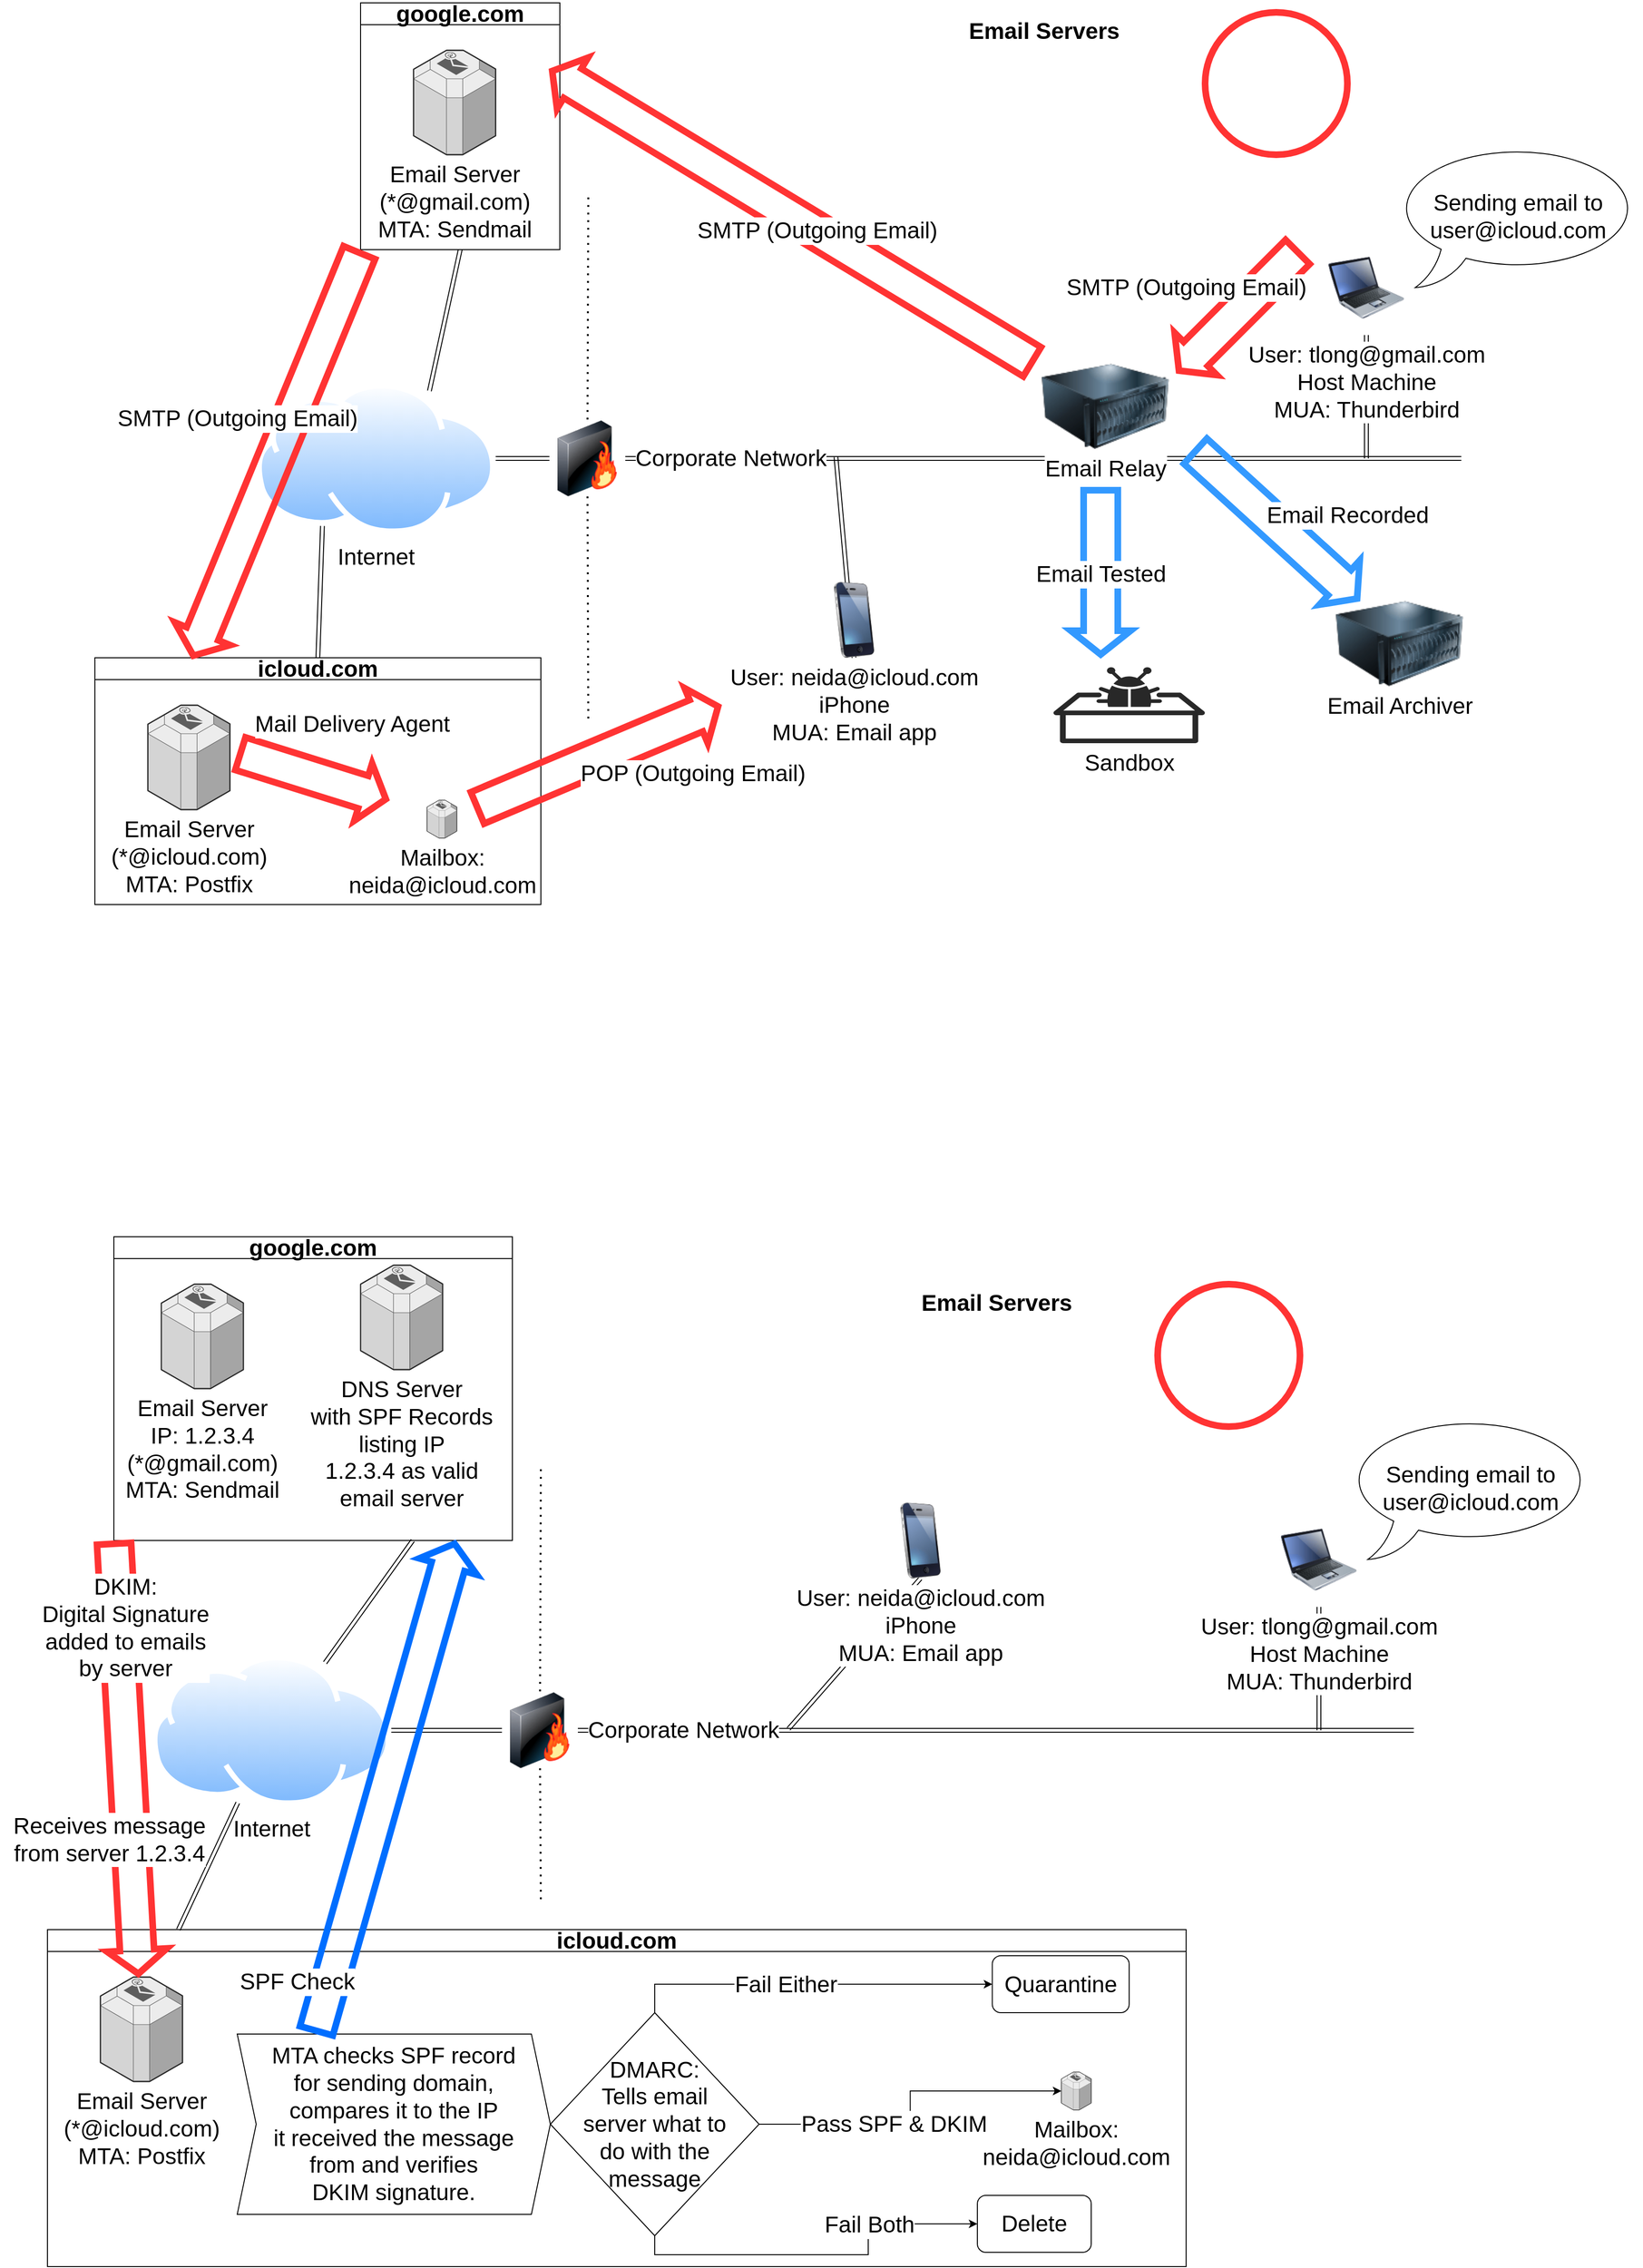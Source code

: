 <mxfile version="21.5.0" type="github">
  <diagram name="Page-1" id="e3a06f82-3646-2815-327d-82caf3d4e204">
    <mxGraphModel dx="2107" dy="1184" grid="1" gridSize="10" guides="1" tooltips="1" connect="1" arrows="1" fold="1" page="1" pageScale="1.5" pageWidth="1169" pageHeight="826" background="none" math="0" shadow="0">
      <root>
        <mxCell id="0" style=";html=1;" />
        <mxCell id="1" style=";html=1;" parent="0" />
        <mxCell id="tentwsTDsZKtuL-YGYM0-8" value="" style="shape=link;html=1;rounded=0;fontSize=24;labelBackgroundColor=none;entryX=0.444;entryY=-0.015;entryDx=0;entryDy=0;entryPerimeter=0;exitX=0.5;exitY=1;exitDx=0;exitDy=0;" edge="1" parent="1" source="tentwsTDsZKtuL-YGYM0-7">
          <mxGeometry width="100" relative="1" as="geometry">
            <mxPoint x="880" y="420.5" as="sourcePoint" />
            <mxPoint x="881" y="498.5" as="targetPoint" />
          </mxGeometry>
        </mxCell>
        <mxCell id="KqSf9Hwdw_-mJAA5NMdA-5" value="" style="shape=link;html=1;rounded=0;exitX=0.5;exitY=1;exitDx=0;exitDy=0;fontSize=24;labelBackgroundColor=none;" parent="1" source="RgH2JHaKkqkQcPpsvsZi-15" edge="1">
          <mxGeometry width="100" relative="1" as="geometry">
            <mxPoint x="1290" y="460" as="sourcePoint" />
            <mxPoint x="1440" y="500" as="targetPoint" />
          </mxGeometry>
        </mxCell>
        <mxCell id="RgH2JHaKkqkQcPpsvsZi-17" value="" style="shape=link;html=1;rounded=0;exitX=1;exitY=0.5;exitDx=0;exitDy=0;fontSize=24;labelBackgroundColor=none;" parent="1" edge="1">
          <mxGeometry width="100" relative="1" as="geometry">
            <mxPoint x="659" y="500" as="sourcePoint" />
            <mxPoint x="1540" y="500" as="targetPoint" />
          </mxGeometry>
        </mxCell>
        <mxCell id="KqSf9Hwdw_-mJAA5NMdA-9" value="Corporate Network" style="edgeLabel;html=1;align=center;verticalAlign=middle;resizable=0;points=[];fontSize=24;" parent="RgH2JHaKkqkQcPpsvsZi-17" vertex="1" connectable="0">
          <mxGeometry x="-0.124" y="1" relative="1" as="geometry">
            <mxPoint x="-275" y="1" as="offset" />
          </mxGeometry>
        </mxCell>
        <mxCell id="6a7d8f32e03d9370-62" value="Email Servers" style="text;strokeColor=none;fillColor=none;html=1;fontSize=24;fontStyle=1;verticalAlign=middle;align=center;fontColor=default;labelBackgroundColor=none;" parent="1" vertex="1">
          <mxGeometry x="669" y="30" width="861" height="40" as="geometry" />
        </mxCell>
        <mxCell id="RgH2JHaKkqkQcPpsvsZi-2" value="Internet" style="image;aspect=fixed;perimeter=ellipsePerimeter;html=1;align=center;shadow=0;dashed=0;spacingTop=3;image=img/lib/active_directory/internet_cloud.svg;fontSize=24;fontColor=default;labelBackgroundColor=none;" parent="1" vertex="1">
          <mxGeometry x="270" y="420.5" width="252.38" height="159" as="geometry" />
        </mxCell>
        <mxCell id="RgH2JHaKkqkQcPpsvsZi-4" value="" style="endArrow=none;dashed=1;html=1;dashPattern=1 3;strokeWidth=2;rounded=0;fontSize=24;fontColor=default;labelBackgroundColor=none;" parent="1" edge="1">
          <mxGeometry width="50" height="50" relative="1" as="geometry">
            <mxPoint x="619.145" y="540" as="sourcePoint" />
            <mxPoint x="620" y="775" as="targetPoint" />
          </mxGeometry>
        </mxCell>
        <mxCell id="RgH2JHaKkqkQcPpsvsZi-15" value="User: tlong@gmail.com&lt;br&gt;Host Machine&lt;br&gt;MUA: Thunderbird" style="image;html=1;image=img/lib/clip_art/computers/Laptop_128x128.png;fontSize=24;labelBackgroundColor=default;" parent="1" vertex="1">
          <mxGeometry x="1400" y="270" width="80" height="100" as="geometry" />
        </mxCell>
        <mxCell id="KqSf9Hwdw_-mJAA5NMdA-3" value="" style="shape=link;html=1;rounded=0;exitX=1;exitY=0.5;exitDx=0;exitDy=0;entryX=0;entryY=0.5;entryDx=0;entryDy=0;fontSize=24;labelBackgroundColor=none;" parent="1" source="RgH2JHaKkqkQcPpsvsZi-2" edge="1">
          <mxGeometry width="100" relative="1" as="geometry">
            <mxPoint x="522" y="500" as="sourcePoint" />
            <mxPoint x="579" y="500" as="targetPoint" />
          </mxGeometry>
        </mxCell>
        <mxCell id="KqSf9Hwdw_-mJAA5NMdA-4" value="" style="endArrow=none;dashed=1;html=1;dashPattern=1 3;strokeWidth=2;rounded=0;fontSize=24;fontColor=default;labelBackgroundColor=none;" parent="1" edge="1">
          <mxGeometry width="50" height="50" relative="1" as="geometry">
            <mxPoint x="620" y="225" as="sourcePoint" />
            <mxPoint x="619.145" y="460" as="targetPoint" />
          </mxGeometry>
        </mxCell>
        <mxCell id="TxpGBSmb_Rb3wldLJPdr-1" value="" style="image;html=1;image=img/lib/clip_art/networking/Firewall-page1_128x128.png" parent="1" vertex="1">
          <mxGeometry x="579" y="460" width="80" height="80" as="geometry" />
        </mxCell>
        <mxCell id="E2bT5KaukK148jxZRu-1-1" value="" style="ellipse;whiteSpace=wrap;html=1;aspect=fixed;strokeColor=#FF3333;fillColor=none;strokeWidth=7;" parent="1" vertex="1">
          <mxGeometry x="1270" y="30" width="150" height="150" as="geometry" />
        </mxCell>
        <mxCell id="E2bT5KaukK148jxZRu-1-2" value="" style="shape=flexArrow;endArrow=classic;html=1;rounded=0;strokeColor=#FF3333;fillColor=none;strokeWidth=7;fontSize=24;width=30;" parent="1" edge="1">
          <mxGeometry width="50" height="50" relative="1" as="geometry">
            <mxPoint x="1370" y="280" as="sourcePoint" />
            <mxPoint x="1240" y="410" as="targetPoint" />
          </mxGeometry>
        </mxCell>
        <mxCell id="tentwsTDsZKtuL-YGYM0-9" value="SMTP (Outgoing Email)" style="edgeLabel;html=1;align=center;verticalAlign=middle;resizable=0;points=[];fontSize=24;" vertex="1" connectable="0" parent="E2bT5KaukK148jxZRu-1-2">
          <mxGeometry x="-0.558" y="-3" relative="1" as="geometry">
            <mxPoint x="-89" y="13" as="offset" />
          </mxGeometry>
        </mxCell>
        <mxCell id="E2bT5KaukK148jxZRu-1-4" value="&lt;font style=&quot;font-size: 24px;&quot;&gt;google.com&lt;/font&gt;" style="swimlane;whiteSpace=wrap;html=1;" parent="1" vertex="1">
          <mxGeometry x="380" y="20" width="210" height="260" as="geometry" />
        </mxCell>
        <mxCell id="tentwsTDsZKtuL-YGYM0-1" value="Email Server&lt;br&gt;(*@gmail.com)&lt;br&gt;MTA: Sendmail" style="verticalLabelPosition=bottom;html=1;verticalAlign=top;strokeWidth=1;align=center;outlineConnect=0;dashed=0;outlineConnect=0;shape=mxgraph.aws3d.email_service;fillColor=#ECECEC;strokeColor=#5E5E5E;aspect=fixed;fontSize=24;" vertex="1" parent="E2bT5KaukK148jxZRu-1-4">
          <mxGeometry x="55.87" y="50" width="86.51" height="110" as="geometry" />
        </mxCell>
        <mxCell id="E2bT5KaukK148jxZRu-1-7" value="" style="shape=link;html=1;rounded=0;fontSize=24;labelBackgroundColor=none;exitX=0.5;exitY=1;exitDx=0;exitDy=0;entryX=0.75;entryY=0;entryDx=0;entryDy=0;" parent="1" source="E2bT5KaukK148jxZRu-1-4" target="RgH2JHaKkqkQcPpsvsZi-2" edge="1">
          <mxGeometry width="100" relative="1" as="geometry">
            <mxPoint x="360" y="277.19" as="sourcePoint" />
            <mxPoint x="554" y="470.19" as="targetPoint" />
          </mxGeometry>
        </mxCell>
        <mxCell id="FYgPK7Z1jiXgrqDPi6gt-2" value="&lt;span style=&quot;font-size: 24px;&quot;&gt;Sending email to user@icloud.com&lt;/span&gt;" style="whiteSpace=wrap;html=1;shape=mxgraph.basic.oval_callout" parent="1" vertex="1">
          <mxGeometry x="1470" y="170" width="260" height="150" as="geometry" />
        </mxCell>
        <mxCell id="tentwsTDsZKtuL-YGYM0-2" value="&lt;font style=&quot;font-size: 24px;&quot;&gt;icloud.com&lt;/font&gt;" style="swimlane;whiteSpace=wrap;html=1;" vertex="1" parent="1">
          <mxGeometry x="100" y="710" width="470" height="260" as="geometry" />
        </mxCell>
        <mxCell id="tentwsTDsZKtuL-YGYM0-3" value="Email Server&lt;br&gt;(*@icloud.com)&lt;br&gt;MTA: Postfix" style="verticalLabelPosition=bottom;html=1;verticalAlign=top;strokeWidth=1;align=center;outlineConnect=0;dashed=0;outlineConnect=0;shape=mxgraph.aws3d.email_service;fillColor=#ECECEC;strokeColor=#5E5E5E;aspect=fixed;fontSize=24;" vertex="1" parent="tentwsTDsZKtuL-YGYM0-2">
          <mxGeometry x="55.87" y="50" width="86.51" height="110" as="geometry" />
        </mxCell>
        <mxCell id="tentwsTDsZKtuL-YGYM0-16" value="" style="shape=flexArrow;endArrow=classic;html=1;rounded=0;strokeColor=#FF3333;fillColor=none;strokeWidth=7;fontSize=24;width=30;entryX=0.265;entryY=0;entryDx=0;entryDy=0;entryPerimeter=0;" edge="1" parent="tentwsTDsZKtuL-YGYM0-2">
          <mxGeometry width="50" height="50" relative="1" as="geometry">
            <mxPoint x="150" y="100" as="sourcePoint" />
            <mxPoint x="309.987" y="150" as="targetPoint" />
          </mxGeometry>
        </mxCell>
        <mxCell id="tentwsTDsZKtuL-YGYM0-17" value="Mail Delivery Agent" style="edgeLabel;html=1;align=center;verticalAlign=middle;resizable=0;points=[];fontSize=24;" vertex="1" connectable="0" parent="tentwsTDsZKtuL-YGYM0-16">
          <mxGeometry x="-0.558" y="-3" relative="1" as="geometry">
            <mxPoint x="86" y="-44" as="offset" />
          </mxGeometry>
        </mxCell>
        <mxCell id="tentwsTDsZKtuL-YGYM0-87" value="Mailbox:&lt;br&gt;neida@icloud.com" style="verticalLabelPosition=bottom;html=1;verticalAlign=top;strokeWidth=1;align=center;outlineConnect=0;dashed=0;outlineConnect=0;shape=mxgraph.aws3d.email_service;fillColor=#ECECEC;strokeColor=#5E5E5E;aspect=fixed;fontSize=24;" vertex="1" parent="tentwsTDsZKtuL-YGYM0-2">
          <mxGeometry x="350" y="150" width="31.46" height="40" as="geometry" />
        </mxCell>
        <mxCell id="tentwsTDsZKtuL-YGYM0-4" value="" style="shape=link;html=1;rounded=0;fontSize=24;labelBackgroundColor=none;entryX=0.5;entryY=0;entryDx=0;entryDy=0;exitX=0.25;exitY=1;exitDx=0;exitDy=0;" edge="1" parent="1" source="RgH2JHaKkqkQcPpsvsZi-2" target="tentwsTDsZKtuL-YGYM0-2">
          <mxGeometry width="100" relative="1" as="geometry">
            <mxPoint x="270" y="561.04" as="sourcePoint" />
            <mxPoint x="238" y="710.04" as="targetPoint" />
          </mxGeometry>
        </mxCell>
        <mxCell id="tentwsTDsZKtuL-YGYM0-7" value="User: neida@icloud.com&lt;br&gt;iPhone&lt;br style=&quot;font-size: 24px;&quot;&gt;MUA: Email app" style="image;html=1;image=img/lib/clip_art/telecommunication/iPhone_128x128.png;fontSize=24;" vertex="1" parent="1">
          <mxGeometry x="860" y="630" width="80" height="80" as="geometry" />
        </mxCell>
        <mxCell id="tentwsTDsZKtuL-YGYM0-20" value="" style="shape=flexArrow;endArrow=classic;html=1;rounded=0;strokeColor=#FF3333;fillColor=none;strokeWidth=7;fontSize=24;width=30;entryX=0.218;entryY=0.004;entryDx=0;entryDy=0;entryPerimeter=0;exitX=0;exitY=1;exitDx=0;exitDy=0;" edge="1" parent="1" source="E2bT5KaukK148jxZRu-1-4" target="tentwsTDsZKtuL-YGYM0-2">
          <mxGeometry width="50" height="50" relative="1" as="geometry">
            <mxPoint x="820" y="450" as="sourcePoint" />
            <mxPoint x="30" y="310" as="targetPoint" />
          </mxGeometry>
        </mxCell>
        <mxCell id="tentwsTDsZKtuL-YGYM0-21" value="SMTP (Outgoing Email)" style="edgeLabel;html=1;align=center;verticalAlign=middle;resizable=0;points=[];fontSize=24;" vertex="1" connectable="0" parent="tentwsTDsZKtuL-YGYM0-20">
          <mxGeometry x="-0.558" y="-3" relative="1" as="geometry">
            <mxPoint x="-88" y="84" as="offset" />
          </mxGeometry>
        </mxCell>
        <mxCell id="tentwsTDsZKtuL-YGYM0-22" value="Email Relay" style="image;html=1;image=img/lib/clip_art/computers/Server_128x128.png;fontSize=24;" vertex="1" parent="1">
          <mxGeometry x="1070" y="400" width="190" height="90" as="geometry" />
        </mxCell>
        <mxCell id="tentwsTDsZKtuL-YGYM0-23" value="Email Archiver" style="image;html=1;image=img/lib/clip_art/computers/Server_128x128.png;fontSize=24;" vertex="1" parent="1">
          <mxGeometry x="1380" y="650" width="190" height="90" as="geometry" />
        </mxCell>
        <mxCell id="tentwsTDsZKtuL-YGYM0-24" value="" style="shape=flexArrow;endArrow=classic;html=1;rounded=0;strokeColor=#FF3333;fillColor=none;strokeWidth=7;fontSize=24;width=30;" edge="1" parent="1" source="tentwsTDsZKtuL-YGYM0-22">
          <mxGeometry width="50" height="50" relative="1" as="geometry">
            <mxPoint x="1056.11" y="70" as="sourcePoint" />
            <mxPoint x="579" y="90" as="targetPoint" />
          </mxGeometry>
        </mxCell>
        <mxCell id="tentwsTDsZKtuL-YGYM0-25" value="SMTP (Outgoing Email)" style="edgeLabel;html=1;align=center;verticalAlign=middle;resizable=0;points=[];fontSize=24;" vertex="1" connectable="0" parent="tentwsTDsZKtuL-YGYM0-24">
          <mxGeometry x="-0.558" y="-3" relative="1" as="geometry">
            <mxPoint x="-119" y="-69" as="offset" />
          </mxGeometry>
        </mxCell>
        <mxCell id="tentwsTDsZKtuL-YGYM0-26" value="" style="shape=flexArrow;endArrow=classic;html=1;rounded=0;strokeColor=#3399FF;fillColor=none;strokeWidth=7;fontSize=24;width=30;" edge="1" parent="1">
          <mxGeometry width="50" height="50" relative="1" as="geometry">
            <mxPoint x="1257.2" y="490" as="sourcePoint" />
            <mxPoint x="1432.81" y="650" as="targetPoint" />
          </mxGeometry>
        </mxCell>
        <mxCell id="tentwsTDsZKtuL-YGYM0-27" value="Email Recorded" style="edgeLabel;html=1;align=center;verticalAlign=middle;resizable=0;points=[];fontSize=24;" vertex="1" connectable="0" parent="tentwsTDsZKtuL-YGYM0-26">
          <mxGeometry x="-0.558" y="-3" relative="1" as="geometry">
            <mxPoint x="126" y="32" as="offset" />
          </mxGeometry>
        </mxCell>
        <mxCell id="tentwsTDsZKtuL-YGYM0-28" value="Sandbox" style="verticalLabelPosition=bottom;sketch=0;html=1;fillColor=#282828;strokeColor=none;verticalAlign=top;pointerEvents=1;align=center;shape=mxgraph.cisco_safe.security_icons.malware_sandbox;fontSize=24;" vertex="1" parent="1">
          <mxGeometry x="1110" y="720" width="160" height="80" as="geometry" />
        </mxCell>
        <mxCell id="tentwsTDsZKtuL-YGYM0-29" value="" style="shape=flexArrow;endArrow=classic;html=1;rounded=0;strokeColor=#3399FF;fillColor=none;strokeWidth=7;fontSize=24;width=30;" edge="1" parent="1">
          <mxGeometry width="50" height="50" relative="1" as="geometry">
            <mxPoint x="1160" y="530" as="sourcePoint" />
            <mxPoint x="1160" y="710" as="targetPoint" />
          </mxGeometry>
        </mxCell>
        <mxCell id="tentwsTDsZKtuL-YGYM0-30" value="Email Tested" style="edgeLabel;html=1;align=center;verticalAlign=middle;resizable=0;points=[];fontSize=24;" vertex="1" connectable="0" parent="tentwsTDsZKtuL-YGYM0-29">
          <mxGeometry x="-0.558" y="-3" relative="1" as="geometry">
            <mxPoint x="3" y="52" as="offset" />
          </mxGeometry>
        </mxCell>
        <mxCell id="tentwsTDsZKtuL-YGYM0-31" value="" style="shape=link;html=1;rounded=0;fontSize=24;labelBackgroundColor=none;entryX=0.444;entryY=-0.015;entryDx=0;entryDy=0;entryPerimeter=0;exitX=0.5;exitY=1;exitDx=0;exitDy=0;" edge="1" parent="1" source="tentwsTDsZKtuL-YGYM0-54">
          <mxGeometry width="100" relative="1" as="geometry">
            <mxPoint x="830" y="1760.5" as="sourcePoint" />
            <mxPoint x="831" y="1838.5" as="targetPoint" />
          </mxGeometry>
        </mxCell>
        <mxCell id="tentwsTDsZKtuL-YGYM0-32" value="" style="shape=link;html=1;rounded=0;exitX=0.5;exitY=1;exitDx=0;exitDy=0;fontSize=24;labelBackgroundColor=none;" edge="1" parent="1" source="tentwsTDsZKtuL-YGYM0-38">
          <mxGeometry width="100" relative="1" as="geometry">
            <mxPoint x="1240" y="1800" as="sourcePoint" />
            <mxPoint x="1390" y="1840" as="targetPoint" />
          </mxGeometry>
        </mxCell>
        <mxCell id="tentwsTDsZKtuL-YGYM0-33" value="" style="shape=link;html=1;rounded=0;exitX=1;exitY=0.5;exitDx=0;exitDy=0;fontSize=24;labelBackgroundColor=none;" edge="1" parent="1">
          <mxGeometry width="100" relative="1" as="geometry">
            <mxPoint x="609" y="1840" as="sourcePoint" />
            <mxPoint x="1490" y="1840" as="targetPoint" />
          </mxGeometry>
        </mxCell>
        <mxCell id="tentwsTDsZKtuL-YGYM0-34" value="Corporate Network" style="edgeLabel;html=1;align=center;verticalAlign=middle;resizable=0;points=[];fontSize=24;" vertex="1" connectable="0" parent="tentwsTDsZKtuL-YGYM0-33">
          <mxGeometry x="-0.124" y="1" relative="1" as="geometry">
            <mxPoint x="-275" y="1" as="offset" />
          </mxGeometry>
        </mxCell>
        <mxCell id="tentwsTDsZKtuL-YGYM0-35" value="Email Servers" style="text;strokeColor=none;fillColor=none;html=1;fontSize=24;fontStyle=1;verticalAlign=middle;align=center;fontColor=default;labelBackgroundColor=none;" vertex="1" parent="1">
          <mxGeometry x="619" y="1370" width="861" height="40" as="geometry" />
        </mxCell>
        <mxCell id="tentwsTDsZKtuL-YGYM0-36" value="Internet" style="image;aspect=fixed;perimeter=ellipsePerimeter;html=1;align=center;shadow=0;dashed=0;spacingTop=3;image=img/lib/active_directory/internet_cloud.svg;fontSize=24;fontColor=default;labelBackgroundColor=none;" vertex="1" parent="1">
          <mxGeometry x="160" y="1760.5" width="252.38" height="159" as="geometry" />
        </mxCell>
        <mxCell id="tentwsTDsZKtuL-YGYM0-37" value="" style="endArrow=none;dashed=1;html=1;dashPattern=1 3;strokeWidth=2;rounded=0;fontSize=24;fontColor=default;labelBackgroundColor=none;" edge="1" parent="1">
          <mxGeometry width="50" height="50" relative="1" as="geometry">
            <mxPoint x="569.145" y="1880" as="sourcePoint" />
            <mxPoint x="570" y="2020" as="targetPoint" />
          </mxGeometry>
        </mxCell>
        <mxCell id="tentwsTDsZKtuL-YGYM0-38" value="User: tlong@gmail.com&lt;br&gt;Host Machine&lt;br&gt;MUA: Thunderbird" style="image;html=1;image=img/lib/clip_art/computers/Laptop_128x128.png;fontSize=24;labelBackgroundColor=default;" vertex="1" parent="1">
          <mxGeometry x="1350" y="1610" width="80" height="100" as="geometry" />
        </mxCell>
        <mxCell id="tentwsTDsZKtuL-YGYM0-39" value="" style="shape=link;html=1;rounded=0;exitX=1;exitY=0.5;exitDx=0;exitDy=0;entryX=0;entryY=0.5;entryDx=0;entryDy=0;fontSize=24;labelBackgroundColor=none;" edge="1" parent="1" source="tentwsTDsZKtuL-YGYM0-36">
          <mxGeometry width="100" relative="1" as="geometry">
            <mxPoint x="472" y="1840" as="sourcePoint" />
            <mxPoint x="529" y="1840" as="targetPoint" />
          </mxGeometry>
        </mxCell>
        <mxCell id="tentwsTDsZKtuL-YGYM0-40" value="" style="endArrow=none;dashed=1;html=1;dashPattern=1 3;strokeWidth=2;rounded=0;fontSize=24;fontColor=default;labelBackgroundColor=none;" edge="1" parent="1">
          <mxGeometry width="50" height="50" relative="1" as="geometry">
            <mxPoint x="570" y="1565" as="sourcePoint" />
            <mxPoint x="569.145" y="1800" as="targetPoint" />
          </mxGeometry>
        </mxCell>
        <mxCell id="tentwsTDsZKtuL-YGYM0-41" value="" style="image;html=1;image=img/lib/clip_art/networking/Firewall-page1_128x128.png" vertex="1" parent="1">
          <mxGeometry x="529" y="1800" width="80" height="80" as="geometry" />
        </mxCell>
        <mxCell id="tentwsTDsZKtuL-YGYM0-42" value="" style="ellipse;whiteSpace=wrap;html=1;aspect=fixed;strokeColor=#FF3333;fillColor=none;strokeWidth=7;" vertex="1" parent="1">
          <mxGeometry x="1220" y="1370" width="150" height="150" as="geometry" />
        </mxCell>
        <mxCell id="tentwsTDsZKtuL-YGYM0-47" value="" style="shape=link;html=1;rounded=0;fontSize=24;labelBackgroundColor=none;exitX=0.5;exitY=1;exitDx=0;exitDy=0;entryX=0.75;entryY=0;entryDx=0;entryDy=0;" edge="1" parent="1" target="tentwsTDsZKtuL-YGYM0-36">
          <mxGeometry width="100" relative="1" as="geometry">
            <mxPoint x="435" y="1640" as="sourcePoint" />
            <mxPoint x="504" y="1810.19" as="targetPoint" />
          </mxGeometry>
        </mxCell>
        <mxCell id="tentwsTDsZKtuL-YGYM0-48" value="&lt;span style=&quot;font-size: 24px;&quot;&gt;Sending email to user@icloud.com&lt;/span&gt;" style="whiteSpace=wrap;html=1;shape=mxgraph.basic.oval_callout" vertex="1" parent="1">
          <mxGeometry x="1420" y="1510" width="260" height="150" as="geometry" />
        </mxCell>
        <mxCell id="tentwsTDsZKtuL-YGYM0-49" value="&lt;font style=&quot;font-size: 24px;&quot;&gt;icloud.com&lt;/font&gt;" style="swimlane;whiteSpace=wrap;html=1;" vertex="1" parent="1">
          <mxGeometry x="50" y="2050" width="1200" height="355" as="geometry" />
        </mxCell>
        <mxCell id="tentwsTDsZKtuL-YGYM0-50" value="Email Server&lt;br&gt;(*@icloud.com)&lt;br&gt;MTA: Postfix" style="verticalLabelPosition=bottom;html=1;verticalAlign=top;strokeWidth=1;align=center;outlineConnect=0;dashed=0;outlineConnect=0;shape=mxgraph.aws3d.email_service;fillColor=#ECECEC;strokeColor=#5E5E5E;aspect=fixed;fontSize=24;" vertex="1" parent="tentwsTDsZKtuL-YGYM0-49">
          <mxGeometry x="55.87" y="50" width="86.51" height="110" as="geometry" />
        </mxCell>
        <mxCell id="tentwsTDsZKtuL-YGYM0-77" value="&lt;font style=&quot;font-size: 24px;&quot;&gt;&lt;br&gt;&lt;/font&gt;" style="text;html=1;align=center;verticalAlign=middle;resizable=0;points=[];autosize=1;strokeColor=none;fillColor=none;" vertex="1" parent="tentwsTDsZKtuL-YGYM0-49">
          <mxGeometry x="310" y="170" width="20" height="40" as="geometry" />
        </mxCell>
        <mxCell id="tentwsTDsZKtuL-YGYM0-90" value="MTA checks SPF record&lt;br style=&quot;border-color: var(--border-color); font-size: 24px;&quot;&gt;&lt;span style=&quot;font-size: 24px;&quot;&gt;for sending domain,&lt;/span&gt;&lt;br style=&quot;border-color: var(--border-color); font-size: 24px;&quot;&gt;&lt;span style=&quot;font-size: 24px;&quot;&gt;compares it to the IP&lt;/span&gt;&lt;br style=&quot;border-color: var(--border-color); font-size: 24px;&quot;&gt;&lt;span style=&quot;font-size: 24px;&quot;&gt;it received the message&lt;/span&gt;&lt;br style=&quot;border-color: var(--border-color); font-size: 24px;&quot;&gt;&lt;span style=&quot;font-size: 24px;&quot;&gt;from&amp;nbsp;and verifies&lt;/span&gt;&lt;br style=&quot;border-color: var(--border-color); font-size: 24px;&quot;&gt;&lt;span style=&quot;font-size: 24px;&quot;&gt;DKIM signature.&lt;/span&gt;" style="shape=step;perimeter=stepPerimeter;whiteSpace=wrap;html=1;fixedSize=1;fontSize=24;" vertex="1" parent="tentwsTDsZKtuL-YGYM0-49">
          <mxGeometry x="200" y="110" width="330" height="190" as="geometry" />
        </mxCell>
        <mxCell id="tentwsTDsZKtuL-YGYM0-97" style="edgeStyle=orthogonalEdgeStyle;rounded=0;orthogonalLoop=1;jettySize=auto;html=1;exitX=0.5;exitY=0;exitDx=0;exitDy=0;entryX=0;entryY=0.5;entryDx=0;entryDy=0;" edge="1" parent="tentwsTDsZKtuL-YGYM0-49" source="tentwsTDsZKtuL-YGYM0-91" target="tentwsTDsZKtuL-YGYM0-95">
          <mxGeometry relative="1" as="geometry" />
        </mxCell>
        <mxCell id="tentwsTDsZKtuL-YGYM0-100" value="&lt;font style=&quot;font-size: 24px;&quot;&gt;Fail Either&lt;/font&gt;" style="edgeLabel;html=1;align=center;verticalAlign=middle;resizable=0;points=[];" vertex="1" connectable="0" parent="tentwsTDsZKtuL-YGYM0-97">
          <mxGeometry x="-0.129" relative="1" as="geometry">
            <mxPoint as="offset" />
          </mxGeometry>
        </mxCell>
        <mxCell id="tentwsTDsZKtuL-YGYM0-98" style="edgeStyle=orthogonalEdgeStyle;rounded=0;orthogonalLoop=1;jettySize=auto;html=1;exitX=0.5;exitY=1;exitDx=0;exitDy=0;entryX=0;entryY=0.5;entryDx=0;entryDy=0;fontSize=24;" edge="1" parent="tentwsTDsZKtuL-YGYM0-49" source="tentwsTDsZKtuL-YGYM0-91" target="tentwsTDsZKtuL-YGYM0-96">
          <mxGeometry relative="1" as="geometry" />
        </mxCell>
        <mxCell id="tentwsTDsZKtuL-YGYM0-102" value="&lt;font style=&quot;font-size: 24px;&quot;&gt;Fail Both&lt;/font&gt;" style="edgeLabel;html=1;align=center;verticalAlign=middle;resizable=0;points=[];" vertex="1" connectable="0" parent="tentwsTDsZKtuL-YGYM0-98">
          <mxGeometry x="0.419" y="-1" relative="1" as="geometry">
            <mxPoint as="offset" />
          </mxGeometry>
        </mxCell>
        <mxCell id="tentwsTDsZKtuL-YGYM0-99" style="edgeStyle=orthogonalEdgeStyle;rounded=0;orthogonalLoop=1;jettySize=auto;html=1;exitX=1;exitY=0.5;exitDx=0;exitDy=0;fontSize=24;" edge="1" parent="tentwsTDsZKtuL-YGYM0-49" source="tentwsTDsZKtuL-YGYM0-91" target="tentwsTDsZKtuL-YGYM0-93">
          <mxGeometry relative="1" as="geometry" />
        </mxCell>
        <mxCell id="tentwsTDsZKtuL-YGYM0-103" value="&lt;font style=&quot;font-size: 24px;&quot;&gt;Pass SPF &amp;amp; DKIM&lt;/font&gt;" style="edgeLabel;html=1;align=center;verticalAlign=middle;resizable=0;points=[];" vertex="1" connectable="0" parent="tentwsTDsZKtuL-YGYM0-99">
          <mxGeometry x="-0.199" relative="1" as="geometry">
            <mxPoint as="offset" />
          </mxGeometry>
        </mxCell>
        <mxCell id="tentwsTDsZKtuL-YGYM0-91" value="&lt;font style=&quot;font-size: 24px;&quot;&gt;DMARC: &lt;br&gt;Tells email&lt;br style=&quot;border-color: var(--border-color);&quot;&gt;&lt;span style=&quot;border-color: var(--border-color);&quot;&gt;server what to &lt;br&gt;do&amp;nbsp;&lt;/span&gt;&lt;span style=&quot;border-color: var(--border-color);&quot;&gt;with the message&lt;/span&gt;&lt;/font&gt;" style="rhombus;whiteSpace=wrap;html=1;" vertex="1" parent="tentwsTDsZKtuL-YGYM0-49">
          <mxGeometry x="530" y="87.5" width="220" height="235" as="geometry" />
        </mxCell>
        <mxCell id="tentwsTDsZKtuL-YGYM0-93" value="Mailbox:&lt;br&gt;neida@icloud.com" style="verticalLabelPosition=bottom;html=1;verticalAlign=top;strokeWidth=1;align=center;outlineConnect=0;dashed=0;outlineConnect=0;shape=mxgraph.aws3d.email_service;fillColor=#ECECEC;strokeColor=#5E5E5E;aspect=fixed;fontSize=24;" vertex="1" parent="tentwsTDsZKtuL-YGYM0-49">
          <mxGeometry x="1068.54" y="150" width="31.46" height="40" as="geometry" />
        </mxCell>
        <mxCell id="tentwsTDsZKtuL-YGYM0-95" value="Quarantine" style="rounded=1;whiteSpace=wrap;html=1;fontSize=24;" vertex="1" parent="tentwsTDsZKtuL-YGYM0-49">
          <mxGeometry x="995.73" y="27.5" width="144.27" height="60" as="geometry" />
        </mxCell>
        <mxCell id="tentwsTDsZKtuL-YGYM0-96" value="Delete" style="rounded=1;whiteSpace=wrap;html=1;fontSize=24;" vertex="1" parent="tentwsTDsZKtuL-YGYM0-49">
          <mxGeometry x="980" y="280" width="120" height="60" as="geometry" />
        </mxCell>
        <mxCell id="tentwsTDsZKtuL-YGYM0-53" value="" style="shape=link;html=1;rounded=0;fontSize=24;labelBackgroundColor=none;entryX=0.75;entryY=0;entryDx=0;entryDy=0;" edge="1" parent="1" source="tentwsTDsZKtuL-YGYM0-36">
          <mxGeometry width="100" relative="1" as="geometry">
            <mxPoint x="220" y="1901.04" as="sourcePoint" />
            <mxPoint x="188" y="2050.04" as="targetPoint" />
          </mxGeometry>
        </mxCell>
        <mxCell id="tentwsTDsZKtuL-YGYM0-54" value="User: neida@icloud.com&lt;br&gt;iPhone&lt;br style=&quot;font-size: 24px;&quot;&gt;MUA: Email app" style="image;html=1;image=img/lib/clip_art/telecommunication/iPhone_128x128.png;fontSize=24;" vertex="1" parent="1">
          <mxGeometry x="930" y="1600" width="80" height="80" as="geometry" />
        </mxCell>
        <mxCell id="tentwsTDsZKtuL-YGYM0-70" value="&lt;font style=&quot;font-size: 24px;&quot;&gt;google.com&lt;/font&gt;" style="swimlane;whiteSpace=wrap;html=1;" vertex="1" parent="1">
          <mxGeometry x="120" y="1320" width="420" height="320" as="geometry" />
        </mxCell>
        <mxCell id="tentwsTDsZKtuL-YGYM0-78" value="Email Server&lt;br&gt;IP: 1.2.3.4&lt;br&gt;(*@gmail.com)&lt;br&gt;MTA: Sendmail" style="verticalLabelPosition=bottom;html=1;verticalAlign=top;strokeWidth=1;align=center;outlineConnect=0;dashed=0;outlineConnect=0;shape=mxgraph.aws3d.email_service;fillColor=#ECECEC;strokeColor=#5E5E5E;aspect=fixed;fontSize=24;" vertex="1" parent="tentwsTDsZKtuL-YGYM0-70">
          <mxGeometry x="50.0" y="50" width="86.51" height="110" as="geometry" />
        </mxCell>
        <mxCell id="tentwsTDsZKtuL-YGYM0-71" value="DNS Server&lt;br&gt;with SPF Records &lt;br&gt;listing IP&lt;br&gt;1.2.3.4 as valid &lt;br&gt;email server" style="verticalLabelPosition=bottom;html=1;verticalAlign=top;strokeWidth=1;align=center;outlineConnect=0;dashed=0;outlineConnect=0;shape=mxgraph.aws3d.email_service;fillColor=#ECECEC;strokeColor=#5E5E5E;aspect=fixed;fontSize=24;" vertex="1" parent="tentwsTDsZKtuL-YGYM0-70">
          <mxGeometry x="260" y="30" width="86.51" height="110" as="geometry" />
        </mxCell>
        <mxCell id="tentwsTDsZKtuL-YGYM0-79" value="" style="shape=flexArrow;endArrow=classic;html=1;rounded=0;strokeColor=#FF3333;fillColor=none;strokeWidth=7;fontSize=24;width=30;exitX=0;exitY=1;exitDx=0;exitDy=0;" edge="1" parent="1" source="tentwsTDsZKtuL-YGYM0-70" target="tentwsTDsZKtuL-YGYM0-50">
          <mxGeometry width="50" height="50" relative="1" as="geometry">
            <mxPoint x="10" y="1800" as="sourcePoint" />
            <mxPoint x="320" y="1680.5" as="targetPoint" />
          </mxGeometry>
        </mxCell>
        <mxCell id="tentwsTDsZKtuL-YGYM0-80" value="DKIM:&lt;br&gt;Digital Signature&lt;br&gt;added to emails&lt;br&gt;by server" style="edgeLabel;html=1;align=center;verticalAlign=middle;resizable=0;points=[];fontSize=24;" vertex="1" connectable="0" parent="tentwsTDsZKtuL-YGYM0-79">
          <mxGeometry x="-0.558" y="-3" relative="1" as="geometry">
            <mxPoint x="9" y="-10" as="offset" />
          </mxGeometry>
        </mxCell>
        <mxCell id="tentwsTDsZKtuL-YGYM0-84" value="&lt;font style=&quot;font-size: 24px;&quot;&gt;Receives message&lt;br&gt;from server 1.2.3.4&lt;br&gt;&lt;/font&gt;" style="text;html=1;align=center;verticalAlign=middle;resizable=0;points=[];autosize=1;strokeColor=none;fillColor=none;labelBackgroundColor=default;" vertex="1" parent="1">
          <mxGeometry y="1919.5" width="230" height="70" as="geometry" />
        </mxCell>
        <mxCell id="tentwsTDsZKtuL-YGYM0-85" value="" style="shape=flexArrow;endArrow=classic;html=1;rounded=0;strokeColor=#006eff;fillColor=none;strokeWidth=7;fontSize=24;width=30;exitX=0.25;exitY=0;exitDx=0;exitDy=0;" edge="1" parent="1" source="tentwsTDsZKtuL-YGYM0-90">
          <mxGeometry width="50" height="50" relative="1" as="geometry">
            <mxPoint x="515" y="1670" as="sourcePoint" />
            <mxPoint x="480" y="1640" as="targetPoint" />
          </mxGeometry>
        </mxCell>
        <mxCell id="tentwsTDsZKtuL-YGYM0-86" value="SPF Check" style="edgeLabel;html=1;align=center;verticalAlign=middle;resizable=0;points=[];fontSize=24;" vertex="1" connectable="0" parent="tentwsTDsZKtuL-YGYM0-85">
          <mxGeometry x="-0.558" y="-3" relative="1" as="geometry">
            <mxPoint x="-55" y="59" as="offset" />
          </mxGeometry>
        </mxCell>
        <mxCell id="tentwsTDsZKtuL-YGYM0-10" value="" style="shape=flexArrow;endArrow=classic;html=1;rounded=0;strokeColor=#FF3333;fillColor=none;strokeWidth=7;fontSize=24;width=30;" edge="1" parent="1">
          <mxGeometry width="50" height="50" relative="1" as="geometry">
            <mxPoint x="500" y="869.5" as="sourcePoint" />
            <mxPoint x="760" y="760" as="targetPoint" />
          </mxGeometry>
        </mxCell>
        <mxCell id="tentwsTDsZKtuL-YGYM0-11" value="POP (Outgoing Email)" style="edgeLabel;html=1;align=center;verticalAlign=middle;resizable=0;points=[];fontSize=24;" vertex="1" connectable="0" parent="tentwsTDsZKtuL-YGYM0-10">
          <mxGeometry x="-0.558" y="-3" relative="1" as="geometry">
            <mxPoint x="171" y="-16" as="offset" />
          </mxGeometry>
        </mxCell>
      </root>
    </mxGraphModel>
  </diagram>
</mxfile>
